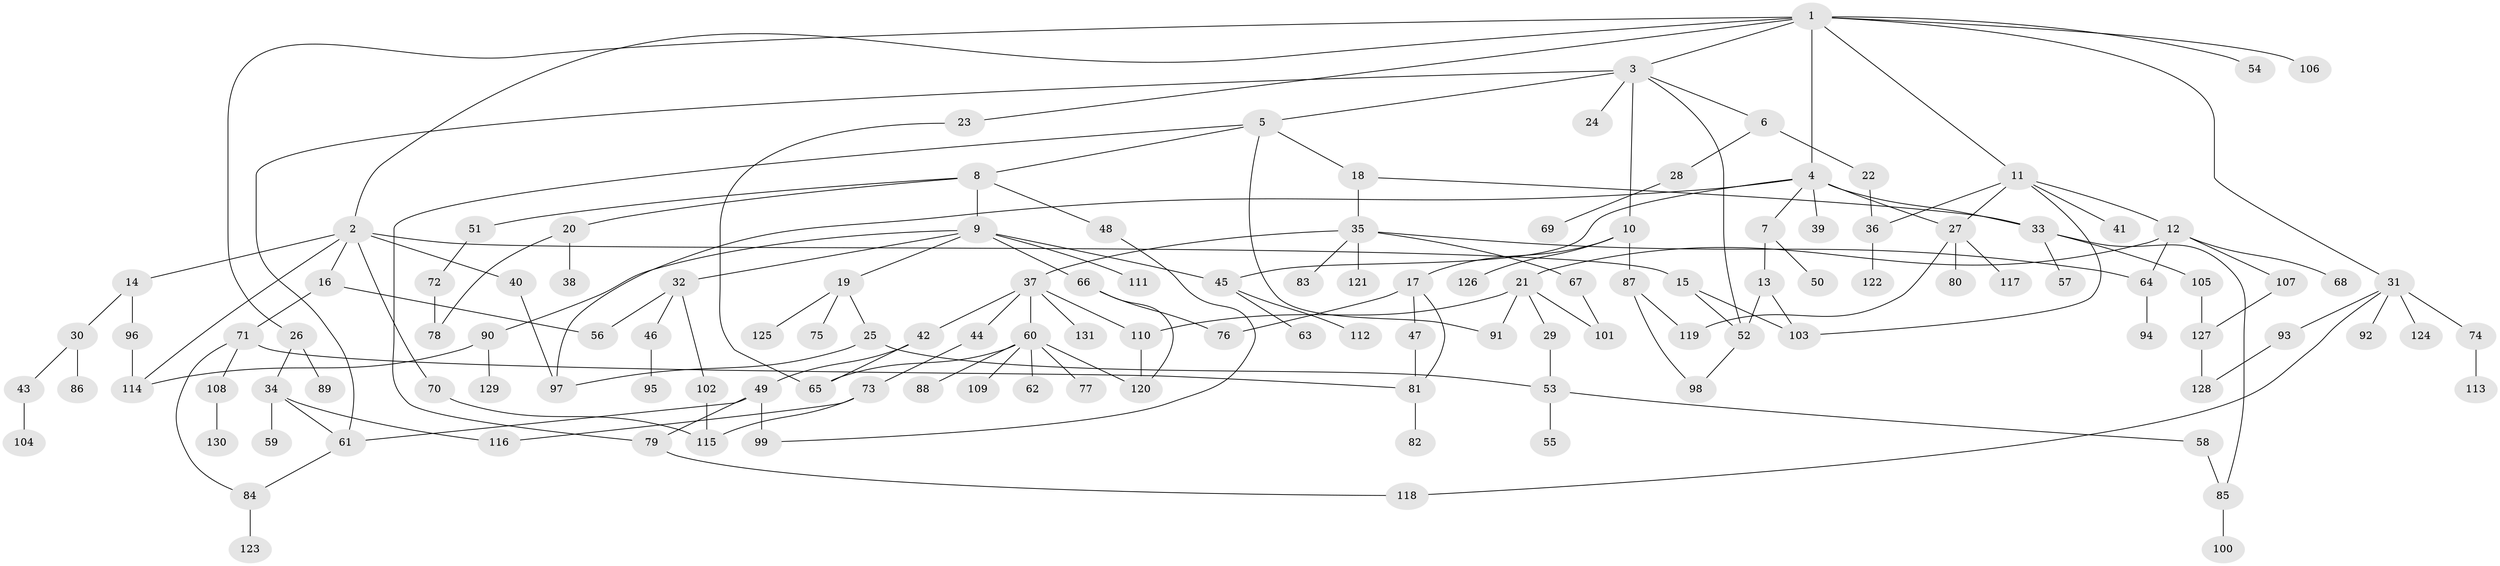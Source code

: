 // coarse degree distribution, {9: 0.01098901098901099, 8: 0.01098901098901099, 7: 0.02197802197802198, 6: 0.04395604395604396, 5: 0.10989010989010989, 3: 0.1978021978021978, 10: 0.01098901098901099, 2: 0.23076923076923078, 1: 0.31868131868131866, 4: 0.04395604395604396}
// Generated by graph-tools (version 1.1) at 2025/16/03/04/25 18:16:48]
// undirected, 131 vertices, 170 edges
graph export_dot {
graph [start="1"]
  node [color=gray90,style=filled];
  1;
  2;
  3;
  4;
  5;
  6;
  7;
  8;
  9;
  10;
  11;
  12;
  13;
  14;
  15;
  16;
  17;
  18;
  19;
  20;
  21;
  22;
  23;
  24;
  25;
  26;
  27;
  28;
  29;
  30;
  31;
  32;
  33;
  34;
  35;
  36;
  37;
  38;
  39;
  40;
  41;
  42;
  43;
  44;
  45;
  46;
  47;
  48;
  49;
  50;
  51;
  52;
  53;
  54;
  55;
  56;
  57;
  58;
  59;
  60;
  61;
  62;
  63;
  64;
  65;
  66;
  67;
  68;
  69;
  70;
  71;
  72;
  73;
  74;
  75;
  76;
  77;
  78;
  79;
  80;
  81;
  82;
  83;
  84;
  85;
  86;
  87;
  88;
  89;
  90;
  91;
  92;
  93;
  94;
  95;
  96;
  97;
  98;
  99;
  100;
  101;
  102;
  103;
  104;
  105;
  106;
  107;
  108;
  109;
  110;
  111;
  112;
  113;
  114;
  115;
  116;
  117;
  118;
  119;
  120;
  121;
  122;
  123;
  124;
  125;
  126;
  127;
  128;
  129;
  130;
  131;
  1 -- 2;
  1 -- 3;
  1 -- 4;
  1 -- 11;
  1 -- 23;
  1 -- 26;
  1 -- 31;
  1 -- 54;
  1 -- 106;
  2 -- 14;
  2 -- 15;
  2 -- 16;
  2 -- 40;
  2 -- 70;
  2 -- 114;
  3 -- 5;
  3 -- 6;
  3 -- 10;
  3 -- 24;
  3 -- 52;
  3 -- 61;
  4 -- 7;
  4 -- 27;
  4 -- 39;
  4 -- 97;
  4 -- 33;
  4 -- 45;
  5 -- 8;
  5 -- 18;
  5 -- 91;
  5 -- 79;
  6 -- 22;
  6 -- 28;
  7 -- 13;
  7 -- 50;
  8 -- 9;
  8 -- 20;
  8 -- 48;
  8 -- 51;
  9 -- 19;
  9 -- 32;
  9 -- 45;
  9 -- 66;
  9 -- 90;
  9 -- 111;
  10 -- 17;
  10 -- 87;
  10 -- 126;
  11 -- 12;
  11 -- 36;
  11 -- 41;
  11 -- 103;
  11 -- 27;
  12 -- 21;
  12 -- 68;
  12 -- 107;
  12 -- 64;
  13 -- 52;
  13 -- 103;
  14 -- 30;
  14 -- 96;
  15 -- 103;
  15 -- 52;
  16 -- 56;
  16 -- 71;
  17 -- 47;
  17 -- 76;
  17 -- 81;
  18 -- 33;
  18 -- 35;
  19 -- 25;
  19 -- 75;
  19 -- 125;
  20 -- 38;
  20 -- 78;
  21 -- 29;
  21 -- 91;
  21 -- 110;
  21 -- 101;
  22 -- 36;
  23 -- 65;
  25 -- 53;
  25 -- 97;
  26 -- 34;
  26 -- 89;
  27 -- 80;
  27 -- 117;
  27 -- 119;
  28 -- 69;
  29 -- 53;
  30 -- 43;
  30 -- 86;
  31 -- 74;
  31 -- 92;
  31 -- 93;
  31 -- 118;
  31 -- 124;
  32 -- 46;
  32 -- 102;
  32 -- 56;
  33 -- 57;
  33 -- 85;
  33 -- 105;
  34 -- 59;
  34 -- 116;
  34 -- 61;
  35 -- 37;
  35 -- 64;
  35 -- 67;
  35 -- 83;
  35 -- 121;
  36 -- 122;
  37 -- 42;
  37 -- 44;
  37 -- 60;
  37 -- 131;
  37 -- 110;
  40 -- 97;
  42 -- 49;
  42 -- 65;
  43 -- 104;
  44 -- 73;
  45 -- 63;
  45 -- 112;
  46 -- 95;
  47 -- 81;
  48 -- 99;
  49 -- 61;
  49 -- 79;
  49 -- 99;
  51 -- 72;
  52 -- 98;
  53 -- 55;
  53 -- 58;
  58 -- 85;
  60 -- 62;
  60 -- 77;
  60 -- 88;
  60 -- 109;
  60 -- 120;
  60 -- 65;
  61 -- 84;
  64 -- 94;
  66 -- 120;
  66 -- 76;
  67 -- 101;
  70 -- 115;
  71 -- 108;
  71 -- 84;
  71 -- 81;
  72 -- 78;
  73 -- 115;
  73 -- 116;
  74 -- 113;
  79 -- 118;
  81 -- 82;
  84 -- 123;
  85 -- 100;
  87 -- 119;
  87 -- 98;
  90 -- 129;
  90 -- 114;
  93 -- 128;
  96 -- 114;
  102 -- 115;
  105 -- 127;
  107 -- 127;
  108 -- 130;
  110 -- 120;
  127 -- 128;
}
